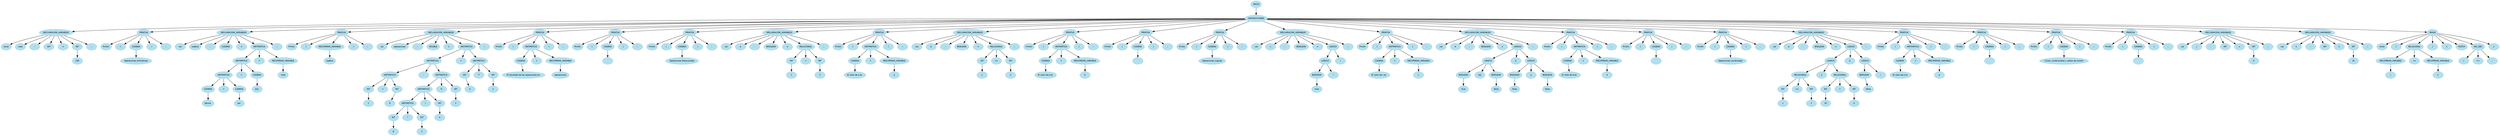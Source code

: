 digraph arbolAST{
node [shape=oval, style=filled, color=lightblue2, fontname=Helvetica, fontsize=10];
edge [fontname=Helvetica, fontsize=10];
n0[label="INICIO"];
n1[label="INSTRUCCIONES"];
n0 -> n1;
n2[label="DECLARACION_VARIABLES"];
n1 -> n2;
n3[label="const"];
n2 -> n3;
n4[label="nota"];
n2 -> n4;
n5[label=":"];
n2 -> n5;
n6[label="INT"];
n2 -> n6;
n7[label="="];
n2 -> n7;
n8[label="INT"];
n2 -> n8;
n9[label="100"];
n8 -> n9;
n10[label=";"];
n2 -> n10;
n11[label="PRINTLN"];
n1 -> n11;
n12[label="Println"];
n11 -> n12;
n13[label="("];
n11 -> n13;
n14[label="CADENA"];
n11 -> n14;
n15[label="Operaciones aritmeticas"];
n14 -> n15;
n16[label=")"];
n11 -> n16;
n17[label=";"];
n11 -> n17;
n18[label="DECLARACION_VARIABLES"];
n1 -> n18;
n19[label="var"];
n18 -> n19;
n20[label="cadena"];
n18 -> n20;
n21[label=":"];
n18 -> n21;
n22[label="CADENA"];
n18 -> n22;
n23[label="="];
n18 -> n23;
n24[label="ARITMETICA"];
n18 -> n24;
n25[label="ARITMETICA"];
n24 -> n25;
n26[label="ARITMETICA"];
n25 -> n26;
n27[label="CADENA"];
n26 -> n27;
n28[label="Vamos "];
n27 -> n28;
n29[label="+"];
n26 -> n29;
n30[label="CADENA"];
n26 -> n30;
n31[label="por "];
n30 -> n31;
n32[label="+"];
n25 -> n32;
n33[label="CADENA"];
n25 -> n33;
n34[label="ese "];
n33 -> n34;
n35[label="+"];
n24 -> n35;
n36[label="RECUPERAR_VARIABLE"];
n24 -> n36;
n37[label="nota"];
n36 -> n37;
n38[label=";"];
n18 -> n38;
n39[label="PRINTLN"];
n1 -> n39;
n40[label="Println"];
n39 -> n40;
n41[label="("];
n39 -> n41;
n42[label="RECUPERAR_VARIABLE"];
n39 -> n42;
n43[label="cadena"];
n42 -> n43;
n44[label=")"];
n39 -> n44;
n45[label=";"];
n39 -> n45;
n46[label="DECLARACION_VARIABLES"];
n1 -> n46;
n47[label="var"];
n46 -> n47;
n48[label="operaciones"];
n46 -> n48;
n49[label=":"];
n46 -> n49;
n50[label="DOUBLE"];
n46 -> n50;
n51[label="="];
n46 -> n51;
n52[label="ARITMETICA"];
n46 -> n52;
n53[label="ARITMETICA"];
n52 -> n53;
n54[label="ARITMETICA"];
n53 -> n54;
n55[label="INT"];
n54 -> n55;
n56[label="1"];
n55 -> n56;
n57[label="+"];
n54 -> n57;
n58[label="INT"];
n54 -> n58;
n59[label="9"];
n58 -> n59;
n60[label="-"];
n53 -> n60;
n61[label="ARITMETICA"];
n53 -> n61;
n62[label="ARITMETICA"];
n61 -> n62;
n63[label="ARITMETICA"];
n62 -> n63;
n64[label="INT"];
n63 -> n64;
n65[label="8"];
n64 -> n65;
n66[label="*"];
n63 -> n66;
n67[label="INT"];
n63 -> n67;
n68[label="2"];
n67 -> n68;
n69[label="/"];
n62 -> n69;
n70[label="INT"];
n62 -> n70;
n71[label="4"];
n70 -> n71;
n72[label="%"];
n61 -> n72;
n73[label="INT"];
n61 -> n73;
n74[label="2"];
n73 -> n74;
n75[label="+"];
n52 -> n75;
n76[label="ARITMETICA"];
n52 -> n76;
n77[label="INT"];
n76 -> n77;
n78[label="5"];
n77 -> n78;
n79[label="**"];
n76 -> n79;
n80[label="INT"];
n76 -> n80;
n81[label="2"];
n80 -> n81;
n82[label=";"];
n46 -> n82;
n83[label="PRINTLN"];
n1 -> n83;
n84[label="Println"];
n83 -> n84;
n85[label="("];
n83 -> n85;
n86[label="ARITMETICA"];
n83 -> n86;
n87[label="CADENA"];
n86 -> n87;
n88[label="El resultado de las operaciones es "];
n87 -> n88;
n89[label="+"];
n86 -> n89;
n90[label="RECUPERAR_VARIABLE"];
n86 -> n90;
n91[label="operaciones"];
n90 -> n91;
n92[label=")"];
n83 -> n92;
n93[label=";"];
n83 -> n93;
n94[label="PRINTLN"];
n1 -> n94;
n95[label="Println"];
n94 -> n95;
n96[label="("];
n94 -> n96;
n97[label="CADENA"];
n94 -> n97;
n98[label=""];
n97 -> n98;
n99[label=")"];
n94 -> n99;
n100[label=";"];
n94 -> n100;
n101[label="PRINTLN"];
n1 -> n101;
n102[label="Println"];
n101 -> n102;
n103[label="("];
n101 -> n103;
n104[label="CADENA"];
n101 -> n104;
n105[label="Operaciones Relacionales"];
n104 -> n105;
n106[label=")"];
n101 -> n106;
n107[label=";"];
n101 -> n107;
n108[label="DECLARACION_VARIABLES"];
n1 -> n108;
n109[label="var"];
n108 -> n109;
n110[label="a"];
n108 -> n110;
n111[label=":"];
n108 -> n111;
n112[label="BOOLEAN"];
n108 -> n112;
n113[label="="];
n108 -> n113;
n114[label="RELACIONAL"];
n108 -> n114;
n115[label="INT"];
n114 -> n115;
n116[label="1"];
n115 -> n116;
n117[label="<"];
n114 -> n117;
n118[label="INT"];
n114 -> n118;
n119[label="2"];
n118 -> n119;
n120[label=";"];
n108 -> n120;
n121[label="PRINTLN"];
n1 -> n121;
n122[label="Println"];
n121 -> n122;
n123[label="("];
n121 -> n123;
n124[label="ARITMETICA"];
n121 -> n124;
n125[label="CADENA"];
n124 -> n125;
n126[label="El valor de a es "];
n125 -> n126;
n127[label="+"];
n124 -> n127;
n128[label="RECUPERAR_VARIABLE"];
n124 -> n128;
n129[label="a"];
n128 -> n129;
n130[label=")"];
n121 -> n130;
n131[label=";"];
n121 -> n131;
n132[label="DECLARACION_VARIABLES"];
n1 -> n132;
n133[label="var"];
n132 -> n133;
n134[label="b"];
n132 -> n134;
n135[label=":"];
n132 -> n135;
n136[label="BOOLEAN"];
n132 -> n136;
n137[label="="];
n132 -> n137;
n138[label="RELACIONAL"];
n132 -> n138;
n139[label="INT"];
n138 -> n139;
n140[label="1"];
n139 -> n140;
n141[label="=="];
n138 -> n141;
n142[label="INT"];
n138 -> n142;
n143[label="2"];
n142 -> n143;
n144[label=";"];
n132 -> n144;
n145[label="PRINTLN"];
n1 -> n145;
n146[label="Println"];
n145 -> n146;
n147[label="("];
n145 -> n147;
n148[label="ARITMETICA"];
n145 -> n148;
n149[label="CADENA"];
n148 -> n149;
n150[label="El valor de b es "];
n149 -> n150;
n151[label="+"];
n148 -> n151;
n152[label="RECUPERAR_VARIABLE"];
n148 -> n152;
n153[label="b"];
n152 -> n153;
n154[label=")"];
n145 -> n154;
n155[label=";"];
n145 -> n155;
n156[label="PRINTLN"];
n1 -> n156;
n157[label="Println"];
n156 -> n157;
n158[label="("];
n156 -> n158;
n159[label="CADENA"];
n156 -> n159;
n160[label=""];
n159 -> n160;
n161[label=")"];
n156 -> n161;
n162[label=";"];
n156 -> n162;
n163[label="PRINTLN"];
n1 -> n163;
n164[label="Println"];
n163 -> n164;
n165[label="("];
n163 -> n165;
n166[label="CADENA"];
n163 -> n166;
n167[label="Operaciones Logicas"];
n166 -> n167;
n168[label=")"];
n163 -> n168;
n169[label=";"];
n163 -> n169;
n170[label="DECLARACION_VARIABLES"];
n1 -> n170;
n171[label="var"];
n170 -> n171;
n172[label="c"];
n170 -> n172;
n173[label=":"];
n170 -> n173;
n174[label="BOOLEAN"];
n170 -> n174;
n175[label="="];
n170 -> n175;
n176[label="LOGICO"];
n170 -> n176;
n177[label="LOGICO"];
n176 -> n177;
n178[label="BOOLEAN"];
n177 -> n178;
n179[label="true"];
n178 -> n179;
n180[label="!"];
n177 -> n180;
n181[label="!"];
n176 -> n181;
n182[label=";"];
n170 -> n182;
n183[label="PRINTLN"];
n1 -> n183;
n184[label="Println"];
n183 -> n184;
n185[label="("];
n183 -> n185;
n186[label="ARITMETICA"];
n183 -> n186;
n187[label="CADENA"];
n186 -> n187;
n188[label="El valor de c es "];
n187 -> n188;
n189[label="+"];
n186 -> n189;
n190[label="RECUPERAR_VARIABLE"];
n186 -> n190;
n191[label="c"];
n190 -> n191;
n192[label=")"];
n183 -> n192;
n193[label=";"];
n183 -> n193;
n194[label="DECLARACION_VARIABLES"];
n1 -> n194;
n195[label="var"];
n194 -> n195;
n196[label="d"];
n194 -> n196;
n197[label=":"];
n194 -> n197;
n198[label="BOOLEAN"];
n194 -> n198;
n199[label="="];
n194 -> n199;
n200[label="LOGICO"];
n194 -> n200;
n201[label="LOGICO"];
n200 -> n201;
n202[label="BOOLEAN"];
n201 -> n202;
n203[label="true"];
n202 -> n203;
n204[label="&&"];
n201 -> n204;
n205[label="BOOLEAN"];
n201 -> n205;
n206[label="false"];
n205 -> n206;
n207[label="||"];
n200 -> n207;
n208[label="LOGICO"];
n200 -> n208;
n209[label="BOOLEAN"];
n208 -> n209;
n210[label="false"];
n209 -> n210;
n211[label="||"];
n208 -> n211;
n212[label="BOOLEAN"];
n208 -> n212;
n213[label="false"];
n212 -> n213;
n214[label=";"];
n194 -> n214;
n215[label="PRINTLN"];
n1 -> n215;
n216[label="Println"];
n215 -> n216;
n217[label="("];
n215 -> n217;
n218[label="ARITMETICA"];
n215 -> n218;
n219[label="CADENA"];
n218 -> n219;
n220[label="El valor de d es "];
n219 -> n220;
n221[label="+"];
n218 -> n221;
n222[label="RECUPERAR_VARIABLE"];
n218 -> n222;
n223[label="d"];
n222 -> n223;
n224[label=")"];
n215 -> n224;
n225[label=";"];
n215 -> n225;
n226[label="PRINTLN"];
n1 -> n226;
n227[label="Println"];
n226 -> n227;
n228[label="("];
n226 -> n228;
n229[label="CADENA"];
n226 -> n229;
n230[label=""];
n229 -> n230;
n231[label=")"];
n226 -> n231;
n232[label=";"];
n226 -> n232;
n233[label="PRINTLN"];
n1 -> n233;
n234[label="Println"];
n233 -> n234;
n235[label="("];
n233 -> n235;
n236[label="CADENA"];
n233 -> n236;
n237[label="Operaciones combinadas"];
n236 -> n237;
n238[label=")"];
n233 -> n238;
n239[label=";"];
n233 -> n239;
n240[label="DECLARACION_VARIABLES"];
n1 -> n240;
n241[label="var"];
n240 -> n241;
n242[label="e"];
n240 -> n242;
n243[label=":"];
n240 -> n243;
n244[label="BOOLEAN"];
n240 -> n244;
n245[label="="];
n240 -> n245;
n246[label="LOGICO"];
n240 -> n246;
n247[label="LOGICO"];
n246 -> n247;
n248[label="RELACIONAL"];
n247 -> n248;
n249[label="INT"];
n248 -> n249;
n250[label="1"];
n249 -> n250;
n251[label="=="];
n248 -> n251;
n252[label="INT"];
n248 -> n252;
n253[label="2"];
n252 -> n253;
n254[label="||"];
n247 -> n254;
n255[label="RELACIONAL"];
n247 -> n255;
n256[label="INT"];
n255 -> n256;
n257[label="10"];
n256 -> n257;
n258[label="<"];
n255 -> n258;
n259[label="INT"];
n255 -> n259;
n260[label="5"];
n259 -> n260;
n261[label="||"];
n246 -> n261;
n262[label="LOGICO"];
n246 -> n262;
n263[label="BOOLEAN"];
n262 -> n263;
n264[label="false"];
n263 -> n264;
n265[label="!"];
n262 -> n265;
n266[label=";"];
n240 -> n266;
n267[label="PRINTLN"];
n1 -> n267;
n268[label="Println"];
n267 -> n268;
n269[label="("];
n267 -> n269;
n270[label="ARITMETICA"];
n267 -> n270;
n271[label="CADENA"];
n270 -> n271;
n272[label="El valor de e es "];
n271 -> n272;
n273[label="+"];
n270 -> n273;
n274[label="RECUPERAR_VARIABLE"];
n270 -> n274;
n275[label="e"];
n274 -> n275;
n276[label=")"];
n267 -> n276;
n277[label=";"];
n267 -> n277;
n278[label="PRINTLN"];
n1 -> n278;
n279[label="Println"];
n278 -> n279;
n280[label="("];
n278 -> n280;
n281[label="CADENA"];
n278 -> n281;
n282[label=""];
n281 -> n282;
n283[label=")"];
n278 -> n283;
n284[label=";"];
n278 -> n284;
n285[label="PRINTLN"];
n1 -> n285;
n286[label="Println"];
n285 -> n286;
n287[label="("];
n285 -> n287;
n288[label="CADENA"];
n285 -> n288;
n289[label="Ciclos, condicionales y saltos de control"];
n288 -> n289;
n290[label=")"];
n285 -> n290;
n291[label=";"];
n285 -> n291;
n292[label="PRINTLN"];
n1 -> n292;
n293[label="Println"];
n292 -> n293;
n294[label="("];
n292 -> n294;
n295[label="CADENA"];
n292 -> n295;
n296[label=""];
n295 -> n296;
n297[label=")"];
n292 -> n297;
n298[label=";"];
n292 -> n298;
n299[label="DECLARACION_VARIABLES"];
n1 -> n299;
n300[label="var"];
n299 -> n300;
n301[label="j"];
n299 -> n301;
n302[label=":"];
n299 -> n302;
n303[label="INT"];
n299 -> n303;
n304[label="="];
n299 -> n304;
n305[label="INT"];
n299 -> n305;
n306[label="0"];
n305 -> n306;
n307[label=";"];
n299 -> n307;
n308[label="DECLARACION_VARIABLES"];
n1 -> n308;
n309[label="var"];
n308 -> n309;
n310[label="k"];
n308 -> n310;
n311[label=":"];
n308 -> n311;
n312[label="INT"];
n308 -> n312;
n313[label="="];
n308 -> n313;
n314[label="INT"];
n308 -> n314;
n315[label="10"];
n314 -> n315;
n316[label=";"];
n308 -> n316;
n317[label="WHILE"];
n1 -> n317;
n318[label="while"];
n317 -> n318;
n319[label="("];
n317 -> n319;
n320[label="RELACIONAL"];
n317 -> n320;
n321[label="RECUPERAR_VARIABLE"];
n320 -> n321;
n322[label="j"];
n321 -> n322;
n323[label="<="];
n320 -> n323;
n324[label="RECUPERAR_VARIABLE"];
n320 -> n324;
n325[label="k"];
n324 -> n325;
n326[label=")"];
n317 -> n326;
n327[label="{"];
n317 -> n327;
n328[label="MATCH"];
n317 -> n328;
n329[label="INC_DEC"];
n317 -> n329;
n330[label="j"];
n329 -> n330;
n331[label="++"];
n329 -> n331;
n332[label=";"];
n329 -> n332;
n333[label="}"];
n317 -> n333;
}